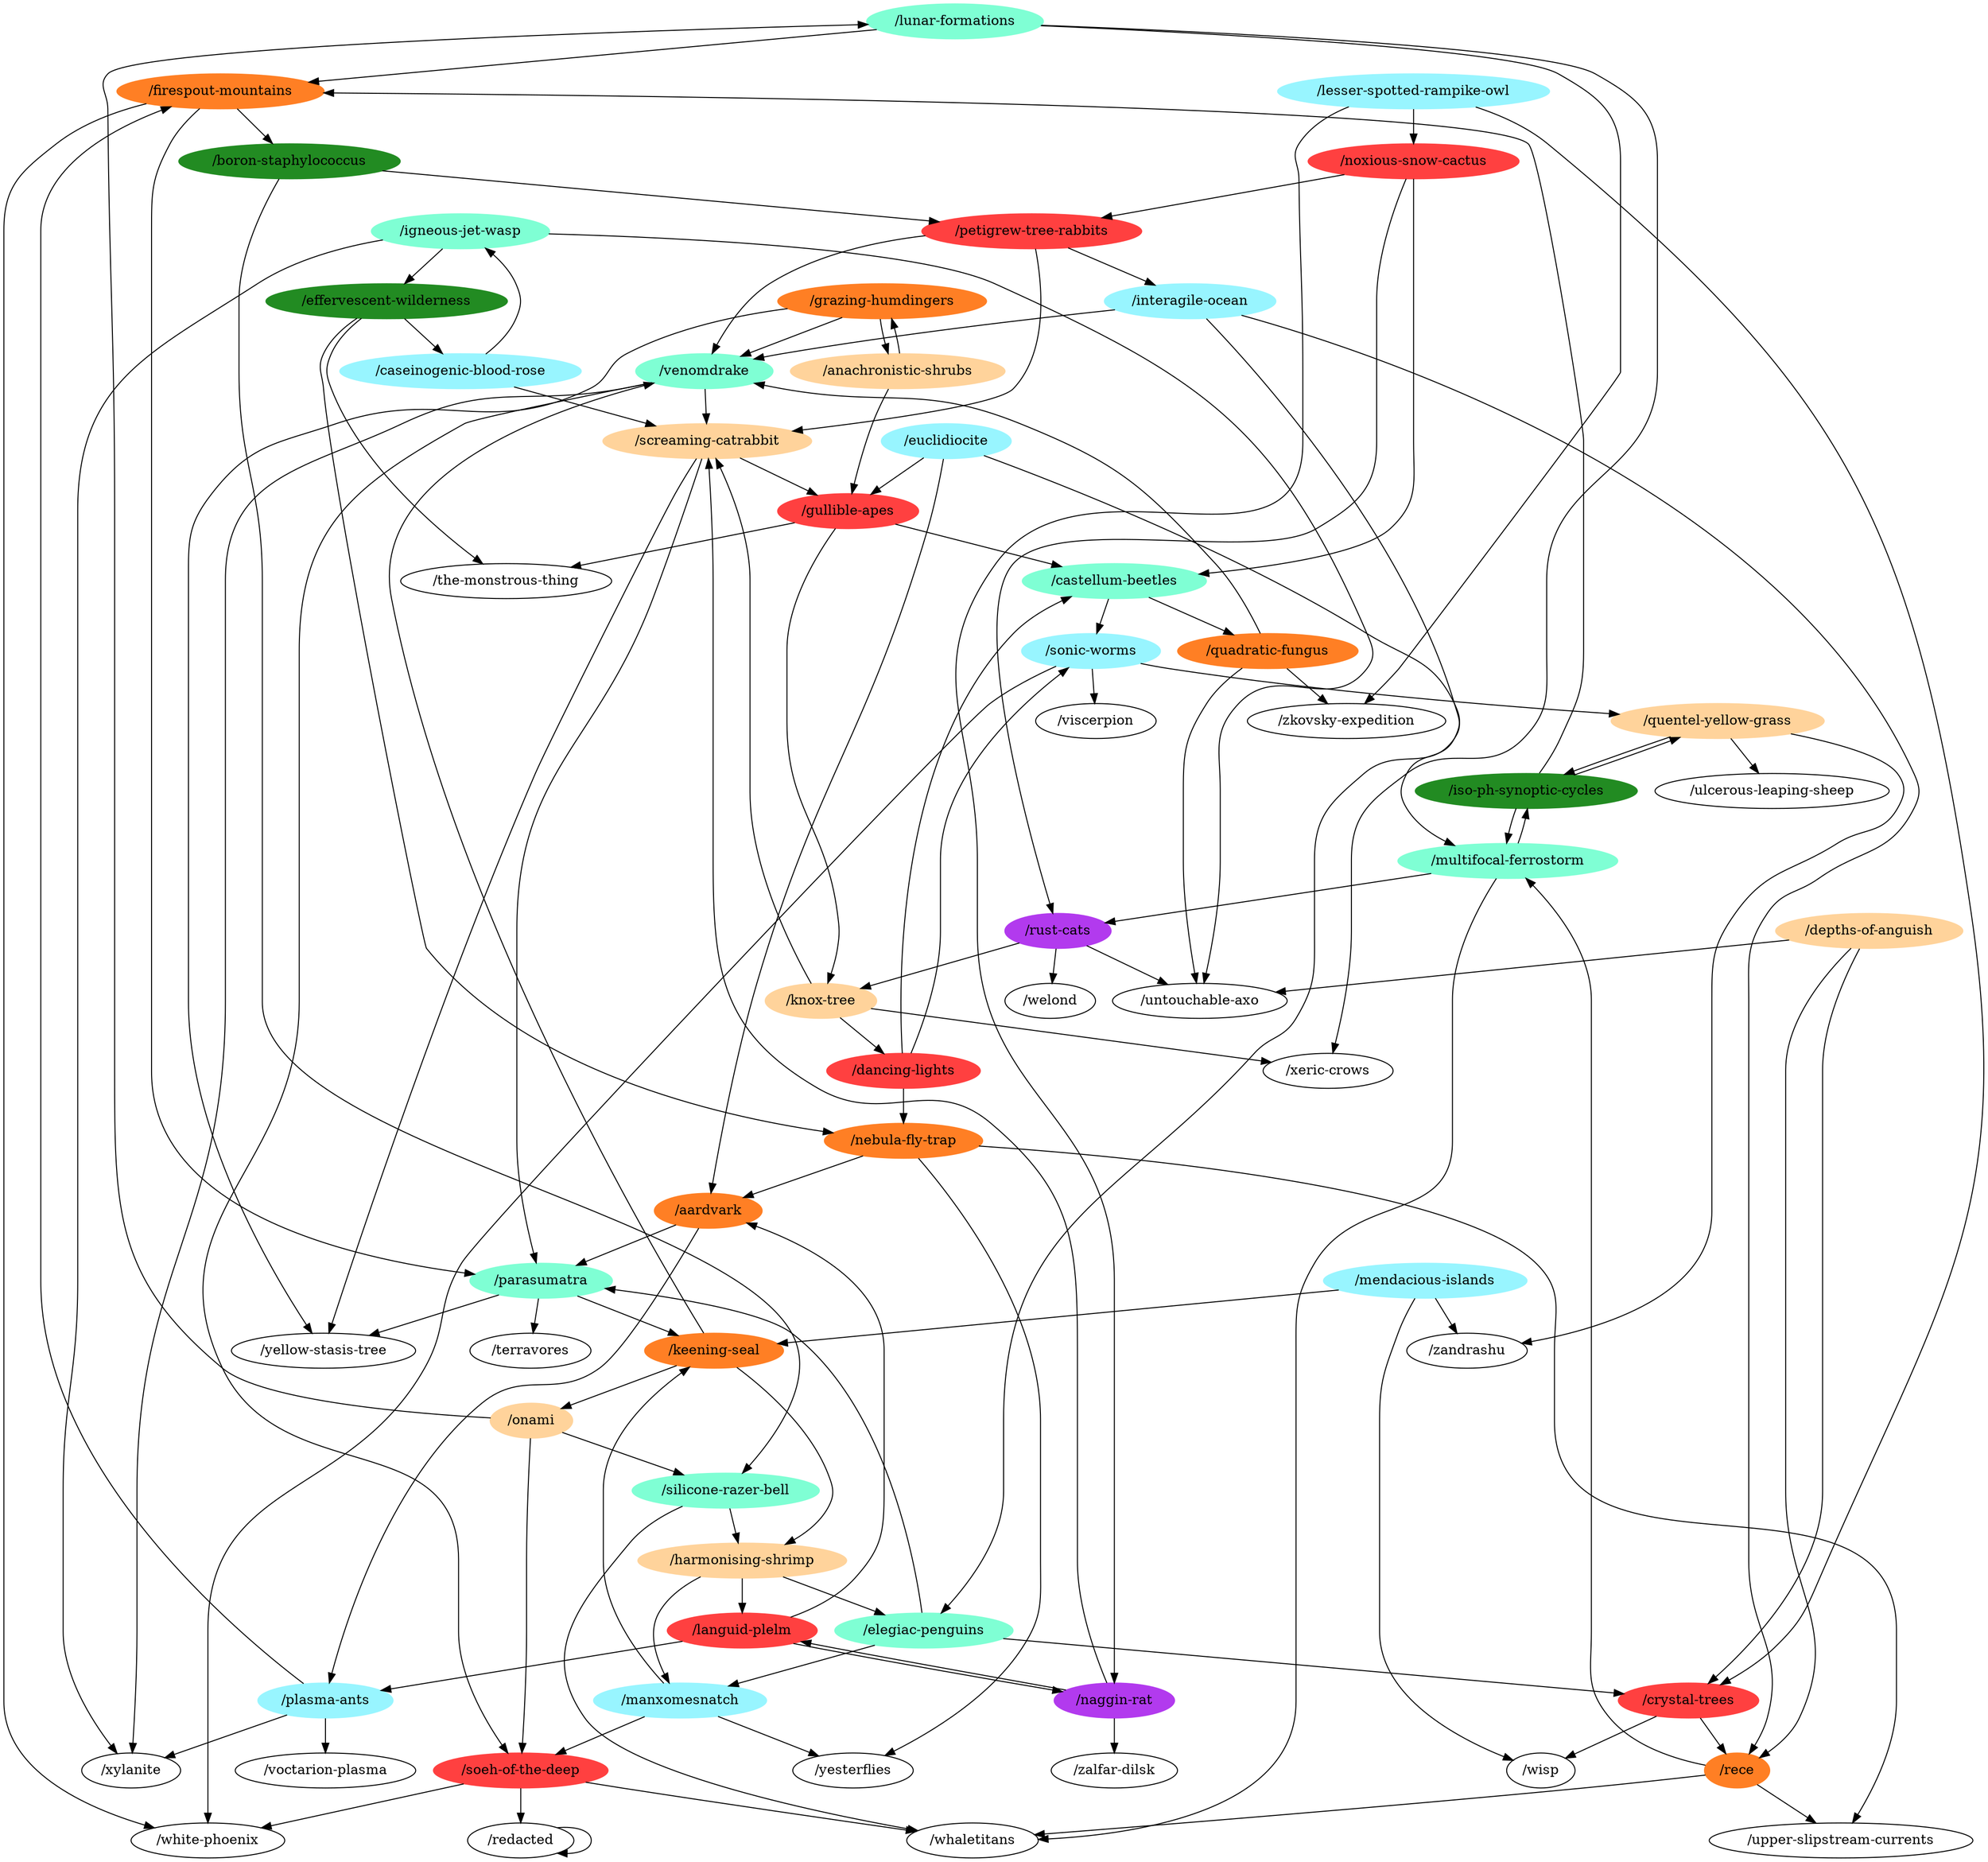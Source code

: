 digraph G {
"/lunar-formations" [color=aquamarine,style=filled];
"/naggin-rat" [color=darkorchid2,style=filled];
"/iso-ph-synoptic-cycles" [color=forestgreen,style=filled];
"/multifocal-ferrostorm" [color=aquamarine,style=filled];
"/effervescent-wilderness" [color=forestgreen,style=filled];
"/harmonising-shrimp" [color=burlywood1,style=filled];
"/soeh-of-the-deep" [color=brown1,style=filled];
"/boron-staphylococcus" [color=forestgreen,style=filled];
"/castellum-beetles" [color=aquamarine,style=filled];
"/firespout-mountains" [color=chocolate1,style=filled];
"/nebula-fly-trap" [color=chocolate1,style=filled];
"/igneous-jet-wasp" [color=aquamarine,style=filled];
"/lesser-spotted-rampike-owl" [color=cadetblue1,style=filled];
"/venomdrake" [color=aquamarine,style=filled];
"/petigrew-tree-rabbits" [color=brown1,style=filled];
"/quentel-yellow-grass" [color=burlywood1,style=filled];
"/noxious-snow-cactus" [color=brown1,style=filled];
"/grazing-humdingers" [color=chocolate1,style=filled];
"/mendacious-islands" [color=cadetblue1,style=filled];
"/dancing-lights" [color=brown1,style=filled];
"/rece" [color=chocolate1,style=filled];
"/languid-plelm" [color=brown1,style=filled];
"/interagile-ocean" [color=cadetblue1,style=filled];
"/quadratic-fungus" [color=chocolate1,style=filled];
"/rust-cats" [color=darkorchid2,style=filled];
"/euclidiocite" [color=cadetblue1,style=filled];
"/sonic-worms" [color=cadetblue1,style=filled];
"/crystal-trees" [color=brown1,style=filled];
"/silicone-razer-bell" [color=aquamarine,style=filled];
"/depths-of-anguish" [color=burlywood1,style=filled];
"/elegiac-penguins" [color=aquamarine,style=filled];
"/the-monstrous-thing";
"/onami" [color=burlywood1,style=filled];
"/gullible-apes" [color=brown1,style=filled];
"/knox-tree" [color=burlywood1,style=filled];
"/parasumatra" [color=aquamarine,style=filled];
"/manxomesnatch" [color=cadetblue1,style=filled];
"/redacted";
"/plasma-ants" [color=cadetblue1,style=filled];
"/anachronistic-shrubs" [color=burlywood1,style=filled];
"/keening-seal" [color=chocolate1,style=filled];
"/caseinogenic-blood-rose" [color=cadetblue1,style=filled];
"/screaming-catrabbit" [color=burlywood1,style=filled];
"/aardvark" [color=chocolate1,style=filled];
"/lunar-formations" -> "/firespout-mountains";
"/lunar-formations" -> "/xeric-crows";
"/lunar-formations" -> "/zkovsky-expedition";
"/naggin-rat" -> "/zalfar-dilsk";
"/naggin-rat" -> "/languid-plelm";
"/naggin-rat" -> "/screaming-catrabbit";
"/iso-ph-synoptic-cycles" -> "/multifocal-ferrostorm";
"/iso-ph-synoptic-cycles" -> "/firespout-mountains";
"/iso-ph-synoptic-cycles" -> "/quentel-yellow-grass";
"/multifocal-ferrostorm" -> "/iso-ph-synoptic-cycles";
"/multifocal-ferrostorm" -> "/rust-cats";
"/multifocal-ferrostorm" -> "/whaletitans";
"/effervescent-wilderness" -> "/nebula-fly-trap";
"/effervescent-wilderness" -> "/the-monstrous-thing";
"/effervescent-wilderness" -> "/caseinogenic-blood-rose";
"/harmonising-shrimp" -> "/languid-plelm";
"/harmonising-shrimp" -> "/elegiac-penguins";
"/harmonising-shrimp" -> "/manxomesnatch";
"/soeh-of-the-deep" -> "/whaletitans";
"/soeh-of-the-deep" -> "/white-phoenix";
"/soeh-of-the-deep" -> "/redacted";
"/boron-staphylococcus" -> "/petigrew-tree-rabbits";
"/boron-staphylococcus" -> "/silicone-razer-bell";
"/castellum-beetles" -> "/quadratic-fungus";
"/castellum-beetles" -> "/sonic-worms";
"/firespout-mountains" -> "/boron-staphylococcus";
"/firespout-mountains" -> "/parasumatra";
"/firespout-mountains" -> "/white-phoenix";
"/nebula-fly-trap" -> "/upper-slipstream-currents";
"/nebula-fly-trap" -> "/yesterflies";
"/nebula-fly-trap" -> "/aardvark";
"/igneous-jet-wasp" -> "/effervescent-wilderness";
"/igneous-jet-wasp" -> "/untouchable-axo";
"/igneous-jet-wasp" -> "/xylanite";
"/lesser-spotted-rampike-owl" -> "/naggin-rat";
"/lesser-spotted-rampike-owl" -> "/noxious-snow-cactus";
"/lesser-spotted-rampike-owl" -> "/crystal-trees";
"/venomdrake" -> "/soeh-of-the-deep";
"/venomdrake" -> "/xylanite";
"/venomdrake" -> "/screaming-catrabbit";
"/petigrew-tree-rabbits" -> "/venomdrake";
"/petigrew-tree-rabbits" -> "/interagile-ocean";
"/petigrew-tree-rabbits" -> "/screaming-catrabbit";
"/quentel-yellow-grass" -> "/iso-ph-synoptic-cycles";
"/quentel-yellow-grass" -> "/zandrashu";
"/quentel-yellow-grass" -> "/ulcerous-leaping-sheep";
"/noxious-snow-cactus" -> "/castellum-beetles";
"/noxious-snow-cactus" -> "/petigrew-tree-rabbits";
"/noxious-snow-cactus" -> "/rust-cats";
"/grazing-humdingers" -> "/venomdrake";
"/grazing-humdingers" -> "/yellow-stasis-tree";
"/grazing-humdingers" -> "/anachronistic-shrubs";
"/mendacious-islands" -> "/wisp";
"/mendacious-islands" -> "/zandrashu";
"/mendacious-islands" -> "/keening-seal";
"/dancing-lights" -> "/castellum-beetles";
"/dancing-lights" -> "/nebula-fly-trap";
"/dancing-lights" -> "/sonic-worms";
"/rece" -> "/multifocal-ferrostorm";
"/rece" -> "/upper-slipstream-currents";
"/rece" -> "/whaletitans";
"/languid-plelm" -> "/naggin-rat";
"/languid-plelm" -> "/plasma-ants";
"/languid-plelm" -> "/aardvark";
"/interagile-ocean" -> "/venomdrake";
"/interagile-ocean" -> "/rece";
"/interagile-ocean" -> "/elegiac-penguins";
"/quadratic-fungus" -> "/untouchable-axo";
"/quadratic-fungus" -> "/venomdrake";
"/quadratic-fungus" -> "/zkovsky-expedition";
"/rust-cats" -> "/untouchable-axo";
"/rust-cats" -> "/welond";
"/rust-cats" -> "/knox-tree";
"/euclidiocite" -> "/multifocal-ferrostorm";
"/euclidiocite" -> "/gullible-apes";
"/euclidiocite" -> "/aardvark";
"/sonic-worms" -> "/quentel-yellow-grass";
"/sonic-worms" -> "/viscerpion";
"/sonic-worms" -> "/white-phoenix";
"/crystal-trees" -> "/wisp";
"/crystal-trees" -> "/rece";
"/silicone-razer-bell" -> "/harmonising-shrimp";
"/silicone-razer-bell" -> "/whaletitans";
"/depths-of-anguish" -> "/untouchable-axo";
"/depths-of-anguish" -> "/rece";
"/depths-of-anguish" -> "/crystal-trees";
"/elegiac-penguins" -> "/crystal-trees";
"/elegiac-penguins" -> "/parasumatra";
"/elegiac-penguins" -> "/manxomesnatch";
"/onami" -> "/lunar-formations";
"/onami" -> "/soeh-of-the-deep";
"/onami" -> "/silicone-razer-bell";
"/gullible-apes" -> "/castellum-beetles";
"/gullible-apes" -> "/the-monstrous-thing";
"/gullible-apes" -> "/knox-tree";
"/knox-tree" -> "/xeric-crows";
"/knox-tree" -> "/dancing-lights";
"/knox-tree" -> "/screaming-catrabbit";
"/parasumatra" -> "/yellow-stasis-tree";
"/parasumatra" -> "/keening-seal";
"/parasumatra" -> "/terravores";
"/manxomesnatch" -> "/soeh-of-the-deep";
"/manxomesnatch" -> "/yesterflies";
"/manxomesnatch" -> "/keening-seal";
"/redacted" -> "/redacted";
"/plasma-ants" -> "/firespout-mountains";
"/plasma-ants" -> "/xylanite";
"/plasma-ants" -> "/voctarion-plasma";
"/anachronistic-shrubs" -> "/grazing-humdingers";
"/anachronistic-shrubs" -> "/gullible-apes";
"/keening-seal" -> "/harmonising-shrimp";
"/keening-seal" -> "/venomdrake";
"/keening-seal" -> "/onami";
"/caseinogenic-blood-rose" -> "/igneous-jet-wasp";
"/caseinogenic-blood-rose" -> "/screaming-catrabbit";
"/screaming-catrabbit" -> "/yellow-stasis-tree";
"/screaming-catrabbit" -> "/gullible-apes";
"/screaming-catrabbit" -> "/parasumatra";
"/aardvark" -> "/parasumatra";
"/aardvark" -> "/plasma-ants";
}
